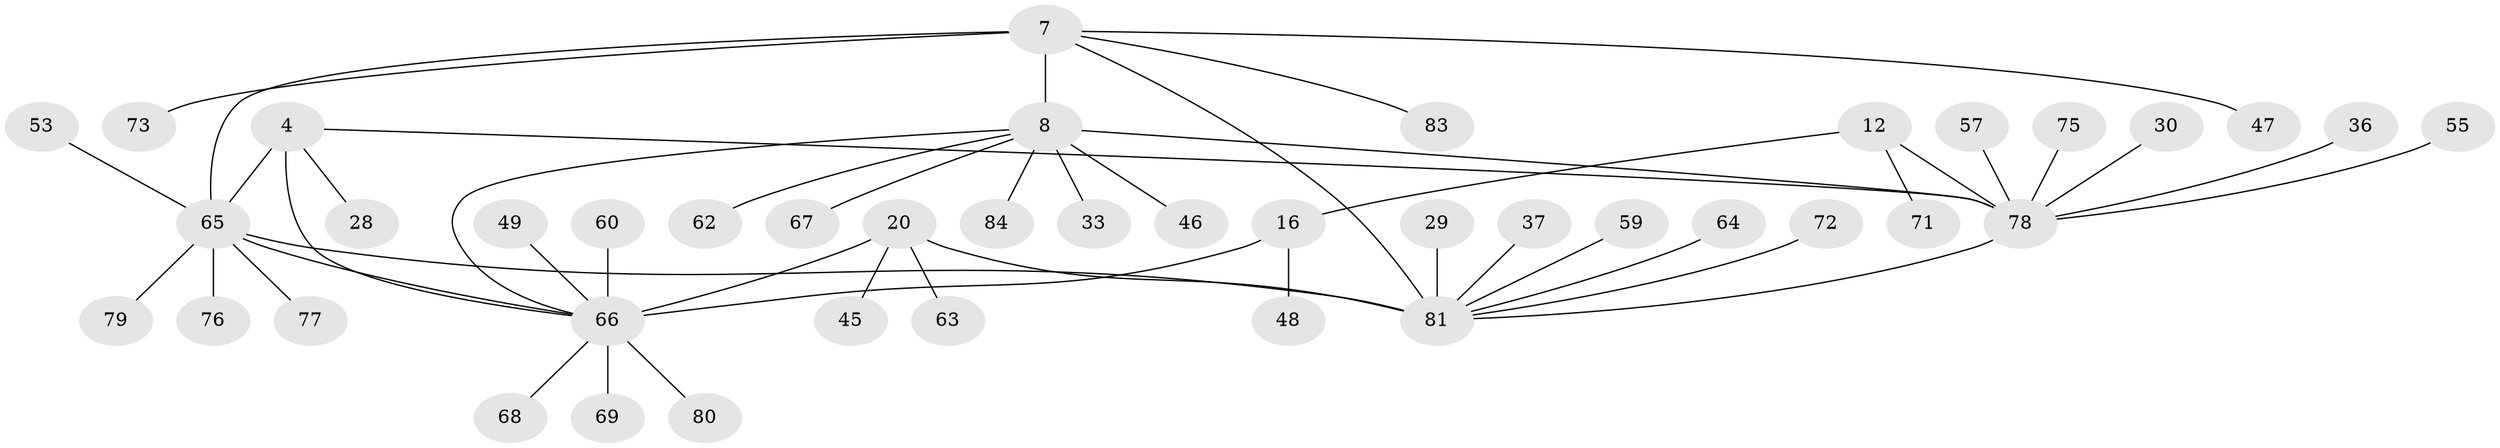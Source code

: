 // original degree distribution, {9: 0.023809523809523808, 10: 0.03571428571428571, 5: 0.03571428571428571, 4: 0.08333333333333333, 8: 0.023809523809523808, 6: 0.023809523809523808, 7: 0.023809523809523808, 3: 0.09523809523809523, 2: 0.047619047619047616, 1: 0.6071428571428571}
// Generated by graph-tools (version 1.1) at 2025/54/03/09/25 04:54:45]
// undirected, 42 vertices, 48 edges
graph export_dot {
graph [start="1"]
  node [color=gray90,style=filled];
  4 [super="+3"];
  7 [super="+5"];
  8 [super="+6"];
  12 [super="+9"];
  16 [super="+14"];
  20 [super="+17"];
  28;
  29;
  30;
  33;
  36;
  37;
  45;
  46;
  47;
  48;
  49;
  53;
  55;
  57;
  59;
  60;
  62;
  63;
  64;
  65 [super="+32+35+39+40+50"];
  66 [super="+15+24+31+34+38"];
  67;
  68 [super="+58"];
  69 [super="+61"];
  71;
  72 [super="+25"];
  73 [super="+56"];
  75;
  76 [super="+22"];
  77;
  78 [super="+23+11"];
  79 [super="+70"];
  80 [super="+27+41+42+44"];
  81 [super="+51+19"];
  83;
  84 [super="+82"];
  4 -- 28;
  4 -- 78;
  4 -- 65 [weight=4];
  4 -- 66;
  7 -- 8 [weight=4];
  7 -- 47;
  7 -- 83;
  7 -- 73;
  7 -- 81;
  7 -- 65;
  8 -- 33;
  8 -- 62;
  8 -- 66 [weight=2];
  8 -- 67;
  8 -- 46;
  8 -- 78 [weight=2];
  8 -- 84;
  12 -- 71;
  12 -- 16;
  12 -- 78 [weight=4];
  16 -- 48;
  16 -- 66 [weight=4];
  20 -- 45;
  20 -- 63;
  20 -- 66;
  20 -- 81 [weight=4];
  29 -- 81;
  30 -- 78;
  36 -- 78;
  37 -- 81;
  49 -- 66;
  53 -- 65;
  55 -- 78;
  57 -- 78;
  59 -- 81;
  60 -- 66;
  64 -- 81;
  65 -- 66;
  65 -- 76;
  65 -- 77;
  65 -- 79;
  65 -- 81;
  66 -- 68;
  66 -- 69;
  66 -- 80;
  72 -- 81;
  75 -- 78;
  78 -- 81 [weight=2];
}
